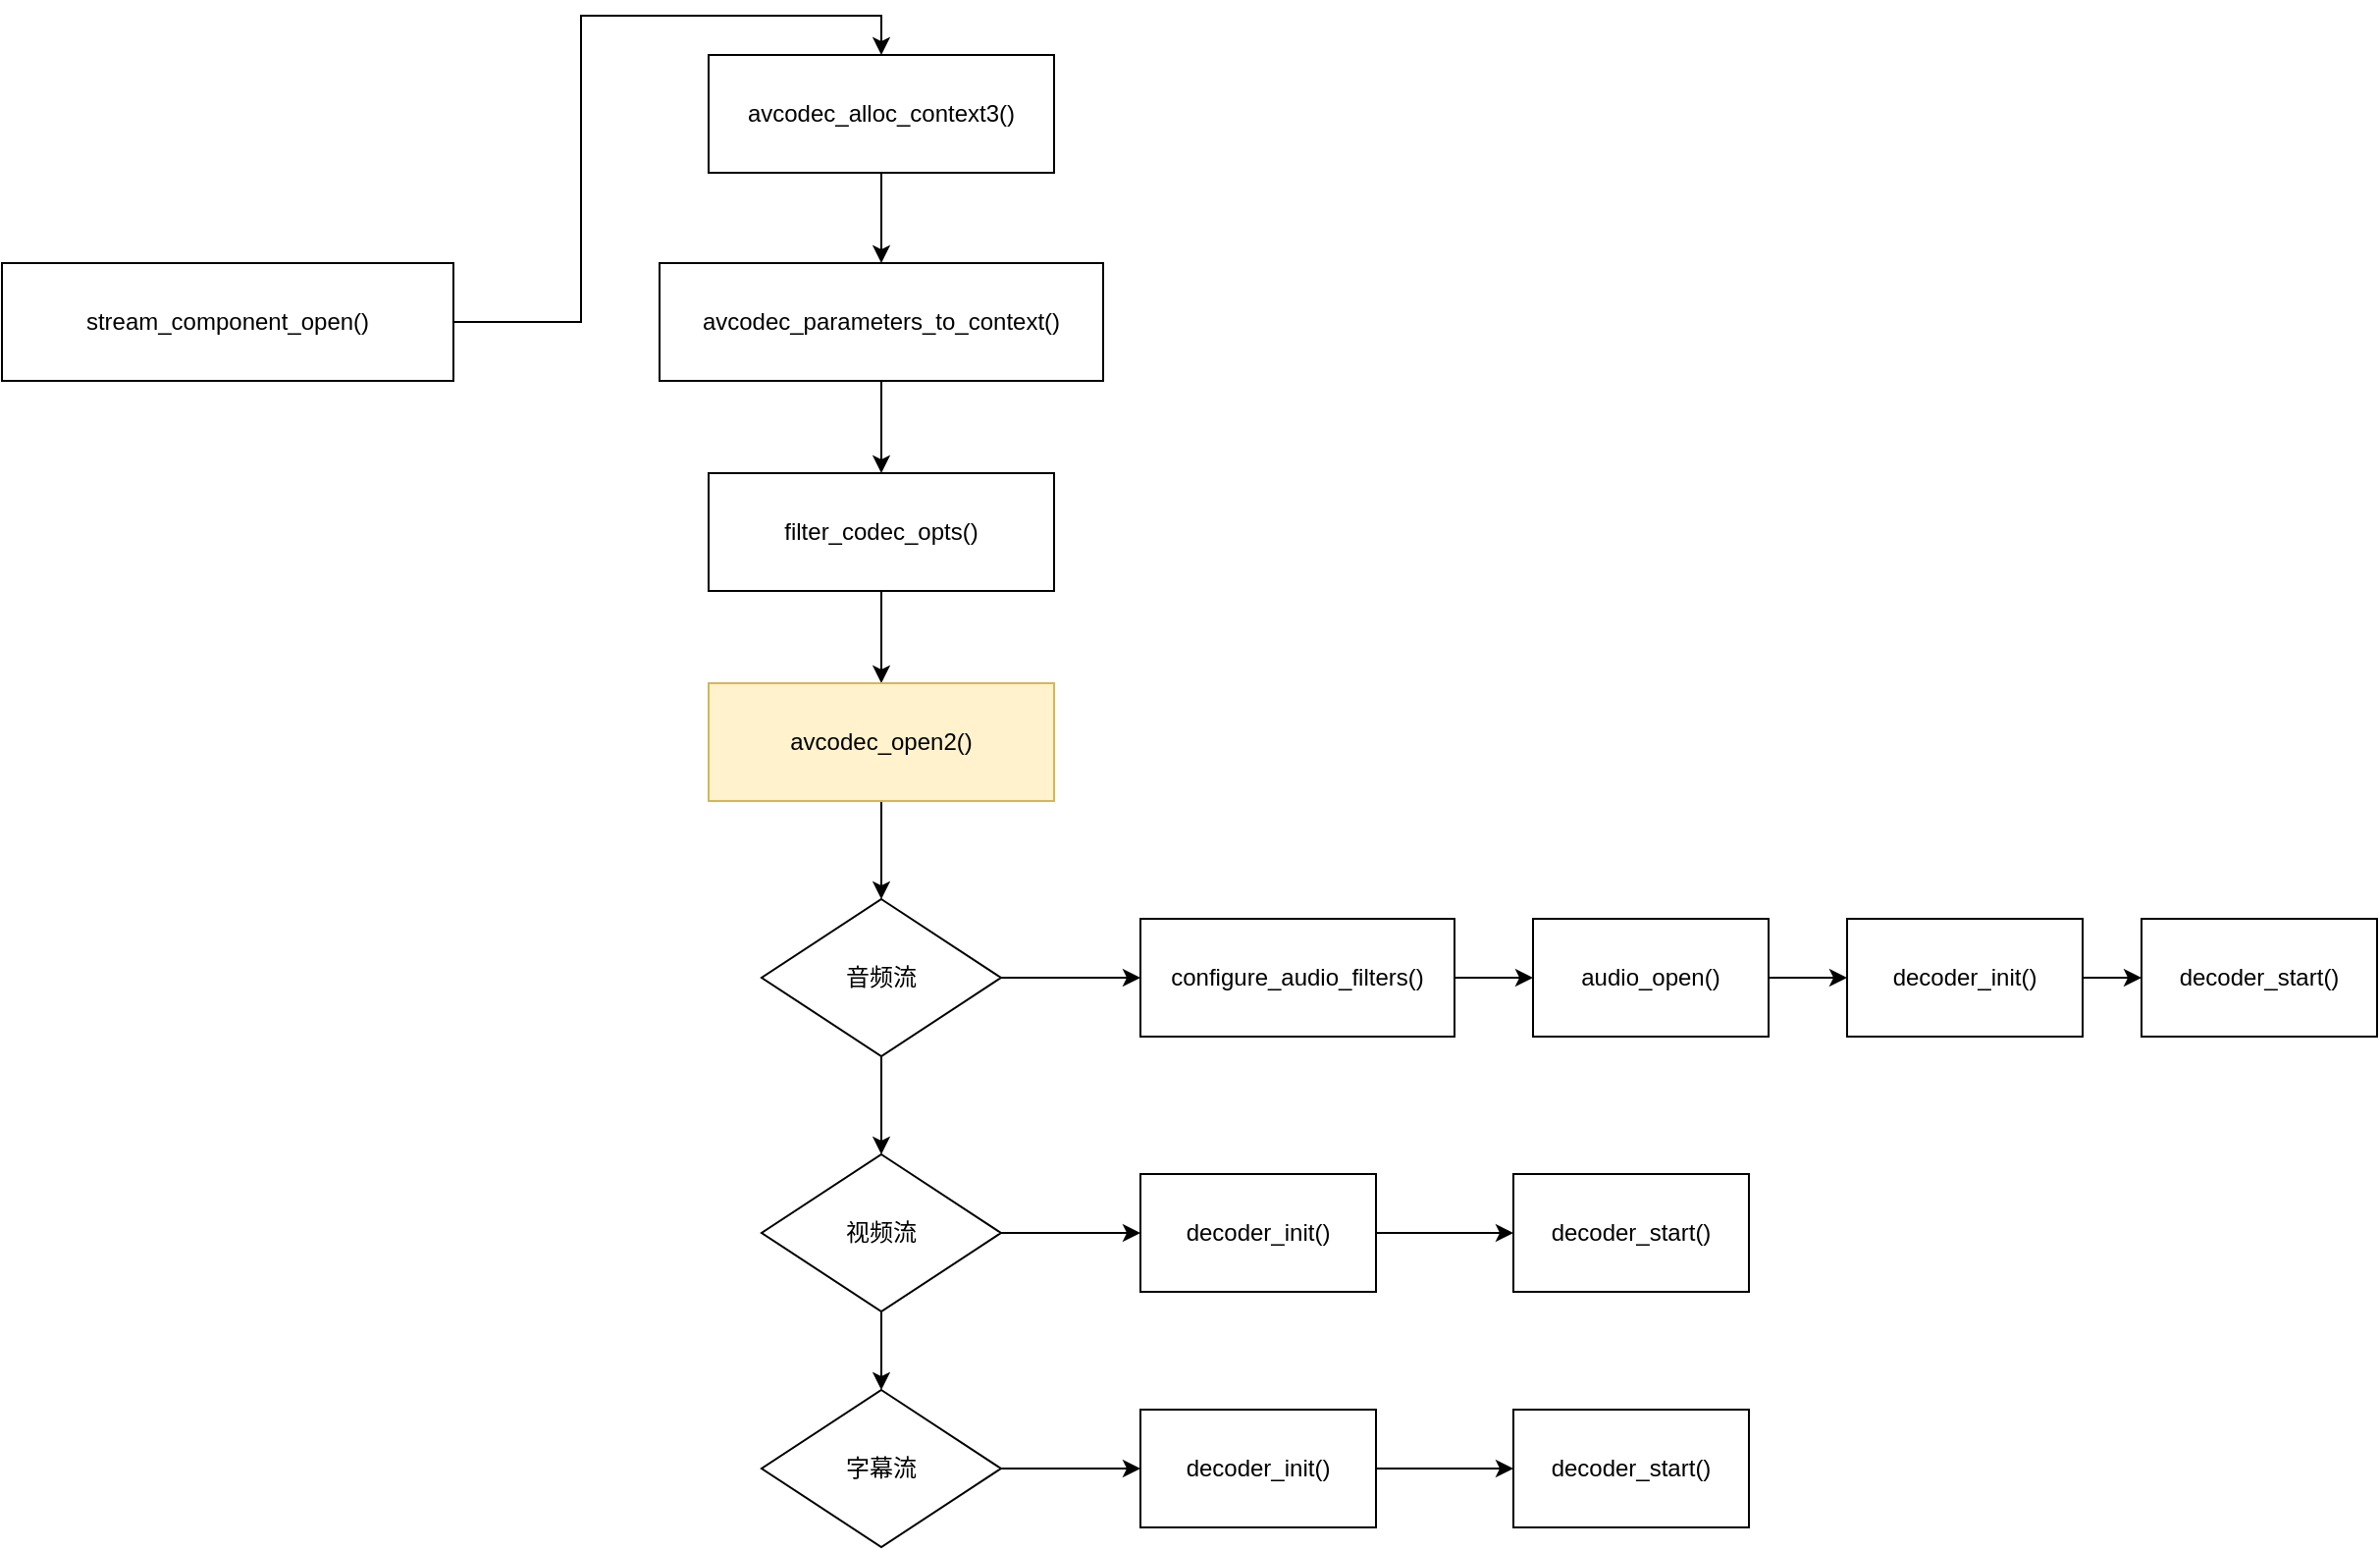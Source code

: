 <mxfile version="20.2.3" type="device"><diagram id="CCSkUD4YMc4SreTmyc2y" name="第 1 页"><mxGraphModel dx="1422" dy="865" grid="1" gridSize="10" guides="1" tooltips="1" connect="1" arrows="1" fold="1" page="1" pageScale="1" pageWidth="827" pageHeight="1169" math="0" shadow="0"><root><mxCell id="0"/><mxCell id="1" parent="0"/><mxCell id="e5IqjNc-tpapWqmCTDuo-1" value="stream_component_open()" style="rounded=0;whiteSpace=wrap;html=1;" parent="1" vertex="1"><mxGeometry x="20" y="276" width="230" height="60" as="geometry"/></mxCell><mxCell id="b5rCd4WpGenQ7c74U3Ru-23" value="" style="edgeStyle=orthogonalEdgeStyle;rounded=0;orthogonalLoop=1;jettySize=auto;html=1;" parent="1" source="e5IqjNc-tpapWqmCTDuo-2" target="b5rCd4WpGenQ7c74U3Ru-1" edge="1"><mxGeometry relative="1" as="geometry"/></mxCell><mxCell id="e5IqjNc-tpapWqmCTDuo-2" value="avcodec_alloc_context3()" style="rounded=0;whiteSpace=wrap;html=1;" parent="1" vertex="1"><mxGeometry x="380" y="170" width="176" height="60" as="geometry"/></mxCell><mxCell id="e5IqjNc-tpapWqmCTDuo-14" style="edgeStyle=orthogonalEdgeStyle;rounded=0;orthogonalLoop=1;jettySize=auto;html=1;entryX=0.5;entryY=0;entryDx=0;entryDy=0;fontSize=14;fontColor=default;exitX=1;exitY=0.5;exitDx=0;exitDy=0;" parent="1" source="e5IqjNc-tpapWqmCTDuo-1" target="e5IqjNc-tpapWqmCTDuo-2" edge="1"><mxGeometry relative="1" as="geometry"><mxPoint x="210" y="430" as="sourcePoint"/><mxPoint x="620" y="336" as="targetPoint"/></mxGeometry></mxCell><mxCell id="b5rCd4WpGenQ7c74U3Ru-24" value="" style="edgeStyle=orthogonalEdgeStyle;rounded=0;orthogonalLoop=1;jettySize=auto;html=1;" parent="1" source="b5rCd4WpGenQ7c74U3Ru-1" target="b5rCd4WpGenQ7c74U3Ru-2" edge="1"><mxGeometry relative="1" as="geometry"/></mxCell><mxCell id="b5rCd4WpGenQ7c74U3Ru-1" value="avcodec_parameters_to_context()" style="rounded=0;whiteSpace=wrap;html=1;" parent="1" vertex="1"><mxGeometry x="355" y="276" width="226" height="60" as="geometry"/></mxCell><mxCell id="b5rCd4WpGenQ7c74U3Ru-25" value="" style="edgeStyle=orthogonalEdgeStyle;rounded=0;orthogonalLoop=1;jettySize=auto;html=1;" parent="1" source="b5rCd4WpGenQ7c74U3Ru-2" target="b5rCd4WpGenQ7c74U3Ru-3" edge="1"><mxGeometry relative="1" as="geometry"/></mxCell><mxCell id="b5rCd4WpGenQ7c74U3Ru-2" value="filter_codec_opts()" style="rounded=0;whiteSpace=wrap;html=1;" parent="1" vertex="1"><mxGeometry x="380" y="383" width="176" height="60" as="geometry"/></mxCell><mxCell id="-p1YrUHDPZC-FFbD6-gx-4" value="" style="edgeStyle=orthogonalEdgeStyle;rounded=0;orthogonalLoop=1;jettySize=auto;html=1;" edge="1" parent="1" source="b5rCd4WpGenQ7c74U3Ru-3" target="-p1YrUHDPZC-FFbD6-gx-1"><mxGeometry relative="1" as="geometry"/></mxCell><mxCell id="b5rCd4WpGenQ7c74U3Ru-3" value="avcodec_open2()" style="rounded=0;whiteSpace=wrap;html=1;fillColor=#fff2cc;strokeColor=#d6b656;" parent="1" vertex="1"><mxGeometry x="380" y="490" width="176" height="60" as="geometry"/></mxCell><mxCell id="-p1YrUHDPZC-FFbD6-gx-7" value="" style="edgeStyle=orthogonalEdgeStyle;rounded=0;orthogonalLoop=1;jettySize=auto;html=1;" edge="1" parent="1" source="-p1YrUHDPZC-FFbD6-gx-1" target="-p1YrUHDPZC-FFbD6-gx-2"><mxGeometry relative="1" as="geometry"/></mxCell><mxCell id="-p1YrUHDPZC-FFbD6-gx-20" value="" style="edgeStyle=orthogonalEdgeStyle;rounded=0;orthogonalLoop=1;jettySize=auto;html=1;" edge="1" parent="1" source="-p1YrUHDPZC-FFbD6-gx-1" target="-p1YrUHDPZC-FFbD6-gx-18"><mxGeometry relative="1" as="geometry"/></mxCell><mxCell id="-p1YrUHDPZC-FFbD6-gx-1" value="音频流" style="rhombus;whiteSpace=wrap;html=1;" vertex="1" parent="1"><mxGeometry x="407" y="600" width="122" height="80" as="geometry"/></mxCell><mxCell id="-p1YrUHDPZC-FFbD6-gx-8" value="" style="edgeStyle=orthogonalEdgeStyle;rounded=0;orthogonalLoop=1;jettySize=auto;html=1;" edge="1" parent="1" source="-p1YrUHDPZC-FFbD6-gx-2" target="-p1YrUHDPZC-FFbD6-gx-3"><mxGeometry relative="1" as="geometry"/></mxCell><mxCell id="-p1YrUHDPZC-FFbD6-gx-14" value="" style="edgeStyle=orthogonalEdgeStyle;rounded=0;orthogonalLoop=1;jettySize=auto;html=1;" edge="1" parent="1" source="-p1YrUHDPZC-FFbD6-gx-2" target="-p1YrUHDPZC-FFbD6-gx-12"><mxGeometry relative="1" as="geometry"/></mxCell><mxCell id="-p1YrUHDPZC-FFbD6-gx-2" value="视频流" style="rhombus;whiteSpace=wrap;html=1;" vertex="1" parent="1"><mxGeometry x="407" y="730" width="122" height="80" as="geometry"/></mxCell><mxCell id="-p1YrUHDPZC-FFbD6-gx-9" value="" style="edgeStyle=orthogonalEdgeStyle;rounded=0;orthogonalLoop=1;jettySize=auto;html=1;" edge="1" parent="1" source="-p1YrUHDPZC-FFbD6-gx-3" target="-p1YrUHDPZC-FFbD6-gx-5"><mxGeometry relative="1" as="geometry"/></mxCell><mxCell id="-p1YrUHDPZC-FFbD6-gx-3" value="字幕流" style="rhombus;whiteSpace=wrap;html=1;" vertex="1" parent="1"><mxGeometry x="407" y="850" width="122" height="80" as="geometry"/></mxCell><mxCell id="-p1YrUHDPZC-FFbD6-gx-10" value="" style="edgeStyle=orthogonalEdgeStyle;rounded=0;orthogonalLoop=1;jettySize=auto;html=1;" edge="1" parent="1" source="-p1YrUHDPZC-FFbD6-gx-5" target="-p1YrUHDPZC-FFbD6-gx-6"><mxGeometry relative="1" as="geometry"/></mxCell><mxCell id="-p1YrUHDPZC-FFbD6-gx-5" value="decoder_init()" style="rounded=0;whiteSpace=wrap;html=1;" vertex="1" parent="1"><mxGeometry x="600" y="860" width="120" height="60" as="geometry"/></mxCell><mxCell id="-p1YrUHDPZC-FFbD6-gx-6" value="decoder_start()" style="rounded=0;whiteSpace=wrap;html=1;" vertex="1" parent="1"><mxGeometry x="790" y="860" width="120" height="60" as="geometry"/></mxCell><mxCell id="-p1YrUHDPZC-FFbD6-gx-11" value="" style="edgeStyle=orthogonalEdgeStyle;rounded=0;orthogonalLoop=1;jettySize=auto;html=1;" edge="1" parent="1" source="-p1YrUHDPZC-FFbD6-gx-12" target="-p1YrUHDPZC-FFbD6-gx-13"><mxGeometry relative="1" as="geometry"/></mxCell><mxCell id="-p1YrUHDPZC-FFbD6-gx-12" value="decoder_init()" style="rounded=0;whiteSpace=wrap;html=1;" vertex="1" parent="1"><mxGeometry x="600" y="740" width="120" height="60" as="geometry"/></mxCell><mxCell id="-p1YrUHDPZC-FFbD6-gx-13" value="decoder_start()" style="rounded=0;whiteSpace=wrap;html=1;" vertex="1" parent="1"><mxGeometry x="790" y="740" width="120" height="60" as="geometry"/></mxCell><mxCell id="-p1YrUHDPZC-FFbD6-gx-15" value="" style="edgeStyle=orthogonalEdgeStyle;rounded=0;orthogonalLoop=1;jettySize=auto;html=1;" edge="1" parent="1" source="-p1YrUHDPZC-FFbD6-gx-16" target="-p1YrUHDPZC-FFbD6-gx-17"><mxGeometry relative="1" as="geometry"/></mxCell><mxCell id="-p1YrUHDPZC-FFbD6-gx-16" value="decoder_init()" style="rounded=0;whiteSpace=wrap;html=1;" vertex="1" parent="1"><mxGeometry x="960" y="610" width="120" height="60" as="geometry"/></mxCell><mxCell id="-p1YrUHDPZC-FFbD6-gx-17" value="decoder_start()" style="rounded=0;whiteSpace=wrap;html=1;" vertex="1" parent="1"><mxGeometry x="1110" y="610" width="120" height="60" as="geometry"/></mxCell><mxCell id="-p1YrUHDPZC-FFbD6-gx-21" value="" style="edgeStyle=orthogonalEdgeStyle;rounded=0;orthogonalLoop=1;jettySize=auto;html=1;" edge="1" parent="1" source="-p1YrUHDPZC-FFbD6-gx-18" target="-p1YrUHDPZC-FFbD6-gx-19"><mxGeometry relative="1" as="geometry"/></mxCell><mxCell id="-p1YrUHDPZC-FFbD6-gx-18" value="configure_audio_filters()" style="rounded=0;whiteSpace=wrap;html=1;" vertex="1" parent="1"><mxGeometry x="600" y="610" width="160" height="60" as="geometry"/></mxCell><mxCell id="-p1YrUHDPZC-FFbD6-gx-22" value="" style="edgeStyle=orthogonalEdgeStyle;rounded=0;orthogonalLoop=1;jettySize=auto;html=1;" edge="1" parent="1" source="-p1YrUHDPZC-FFbD6-gx-19" target="-p1YrUHDPZC-FFbD6-gx-16"><mxGeometry relative="1" as="geometry"/></mxCell><mxCell id="-p1YrUHDPZC-FFbD6-gx-19" value="audio_open()" style="rounded=0;whiteSpace=wrap;html=1;" vertex="1" parent="1"><mxGeometry x="800" y="610" width="120" height="60" as="geometry"/></mxCell></root></mxGraphModel></diagram></mxfile>